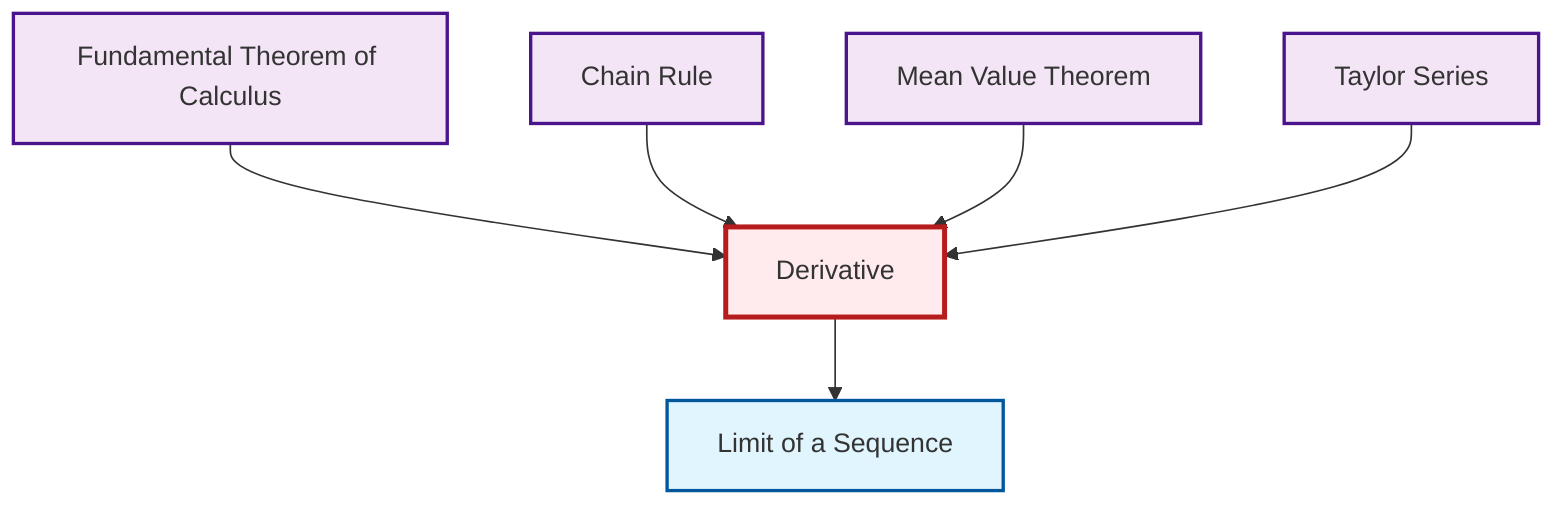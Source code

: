 graph TD
    classDef definition fill:#e1f5fe,stroke:#01579b,stroke-width:2px
    classDef theorem fill:#f3e5f5,stroke:#4a148c,stroke-width:2px
    classDef axiom fill:#fff3e0,stroke:#e65100,stroke-width:2px
    classDef example fill:#e8f5e9,stroke:#1b5e20,stroke-width:2px
    classDef current fill:#ffebee,stroke:#b71c1c,stroke-width:3px
    thm-mean-value["Mean Value Theorem"]:::theorem
    thm-fundamental-calculus["Fundamental Theorem of Calculus"]:::theorem
    thm-taylor-series["Taylor Series"]:::theorem
    def-derivative["Derivative"]:::definition
    def-limit["Limit of a Sequence"]:::definition
    thm-chain-rule["Chain Rule"]:::theorem
    thm-fundamental-calculus --> def-derivative
    thm-chain-rule --> def-derivative
    thm-mean-value --> def-derivative
    def-derivative --> def-limit
    thm-taylor-series --> def-derivative
    class def-derivative current